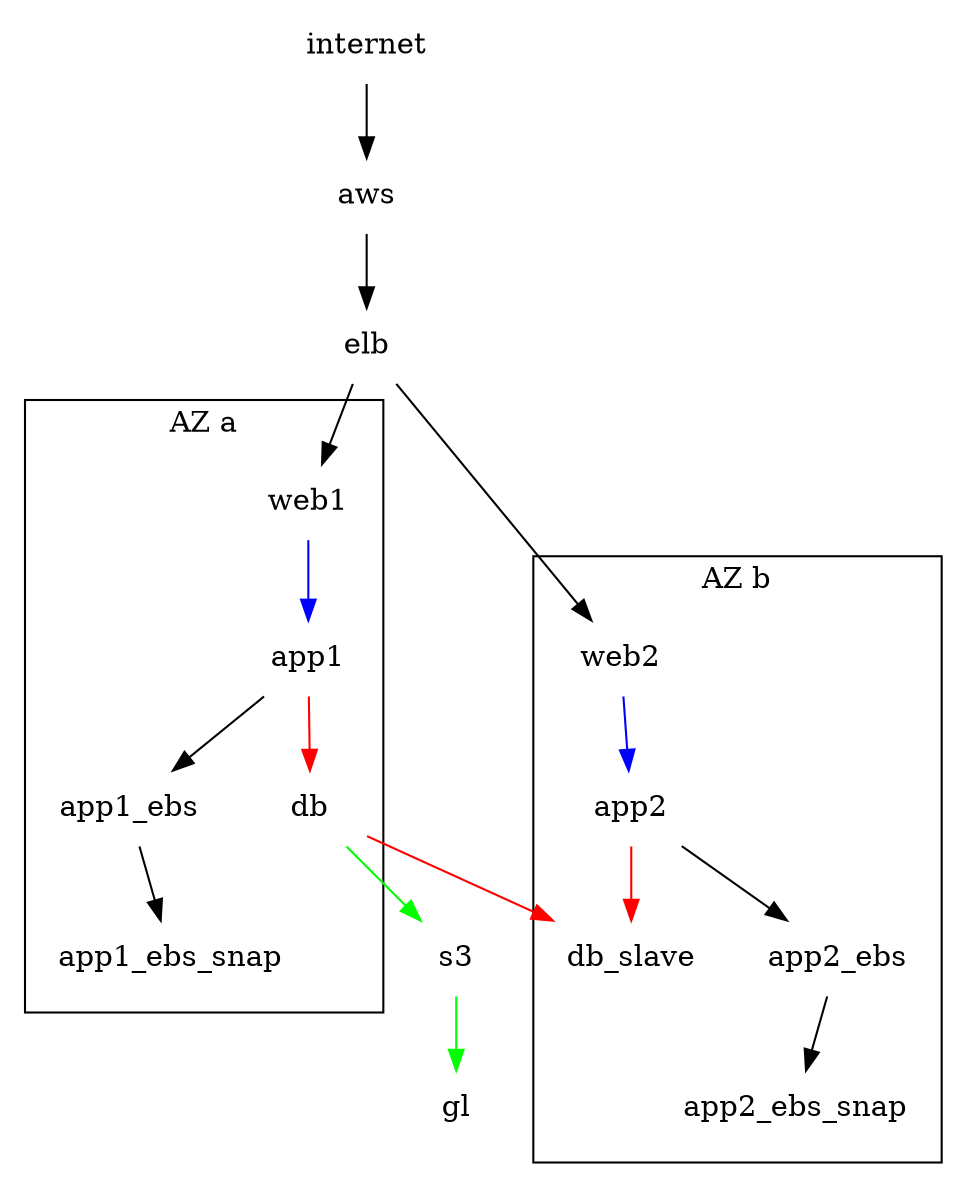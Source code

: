 
digraph G {
    internet [shape=none, image="./AWS-Arch-Icon-Sets_Feb-18/General/General_Internet.png"];
    aws  [shape=none, image="./AWS-Arch-Icon-Sets_Feb-18/General/General_AWScloud.png"];
    elb  [shape=none, image="./AWS-Arch-Icon-Sets_Feb-18/Compute/Compute_ElasticLoadBalancing_ClassicLoadbalancer.png"];
    web1 [shape=none, image="./AWS-Arch-Icon-Sets_Feb-18/Compute/Compute_AmazonEC2_instance.png"];
    web2 [shape=none, image="./AWS-Arch-Icon-Sets_Feb-18/Compute/Compute_AmazonEC2_instance.png"];
    app1 [shape=none, image="./AWS-Arch-Icon-Sets_Feb-18/Compute/Compute_AmazonEC2_instance.png"];
    app2 [shape=none, image="./AWS-Arch-Icon-Sets_Feb-18/Compute/Compute_AmazonEC2_instance.png"];
    db  [shape=none, image="./AWS-Arch-Icon-Sets_Feb-18/Database/Database_AmazonRDS_MySQLDBinstance.png"];
    db_slave  [shape=none, image="./AWS-Arch-Icon-Sets_Feb-18/Database/Database_AmazonRDS_MySQLDBinstance.png"];
    app1_ebs [shape=none, image="./AWS-Arch-Icon-Sets_Feb-18/Storage/Storage_Volume.png"];
    app1_ebs_snap [shape=none, image="./AWS-Arch-Icon-Sets_Feb-18/Storage/Storage_Snapshot.png"];
    app2_ebs [shape=none, image="./AWS-Arch-Icon-Sets_Feb-18/Storage/Storage_Volume.png"];
    app2_ebs_snap [shape=none, image="./AWS-Arch-Icon-Sets_Feb-18/Storage/Storage_Snapshot.png"];
    s3  [shape=none, image="./AWS-Arch-Icon-Sets_Feb-18/Storage/Storage_AmazonS3.png"];
    gl  [shape=none, image="./AWS-Arch-Icon-Sets_Feb-18/Storage/Storage_AmazonGlacier.png"];
    
    subgraph cluster_a {
        web1 -> app1 [color="blue"];
        app1 -> db [color="red"];
        app1 -> app1_ebs;
        app1_ebs -> app1_ebs_snap;
        label = "AZ a"
    }

    subgraph cluster_b {
        web2 -> app2 [color="blue"];
        app2 -> db_slave [color="red"];
        db  -> db_slave [color="red"];
        app2 -> app2_ebs;
        app2_ebs -> app2_ebs_snap;
        label = "AZ b"
    }
    
    internet -> aws -> elb;
    elb -> web1;
    elb -> web2;

    db  -> s3 [color="green"];
    s3  -> gl [color="green"];
}

